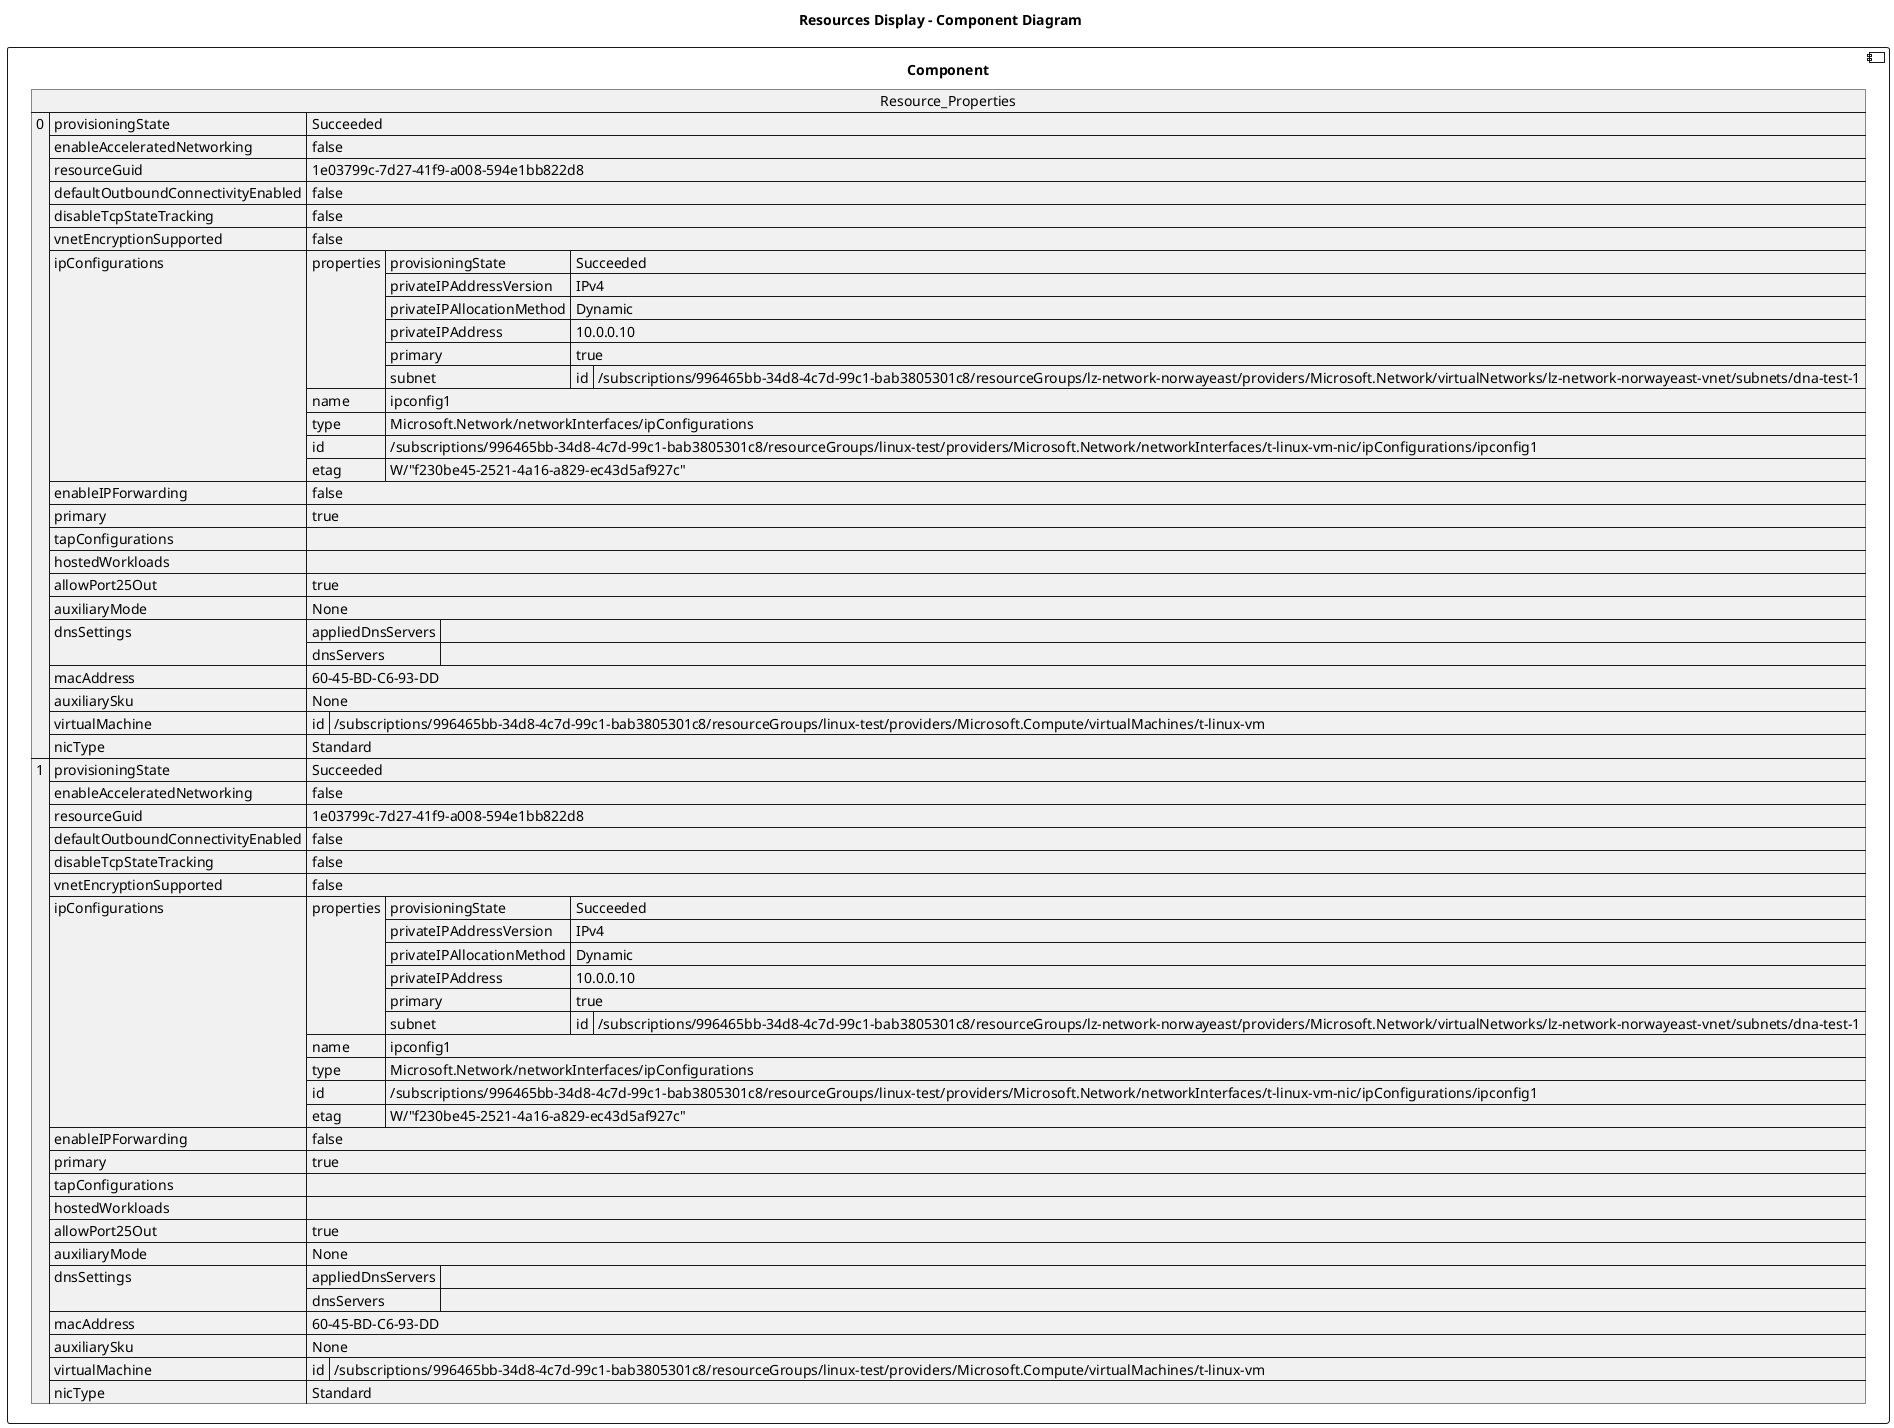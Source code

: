 @startuml

title Resources Display - Component Diagram

component Component {

json  Resource_Properties {
  "0": {
    "provisioningState": "Succeeded",
    "enableAcceleratedNetworking": false,
    "resourceGuid": "1e03799c-7d27-41f9-a008-594e1bb822d8",
    "defaultOutboundConnectivityEnabled": false,
    "disableTcpStateTracking": false,
    "vnetEncryptionSupported": false,
    "ipConfigurations": [
      {
        "properties": {
          "provisioningState": "Succeeded",
          "privateIPAddressVersion": "IPv4",
          "privateIPAllocationMethod": "Dynamic",
          "privateIPAddress": "10.0.0.10",
          "primary": true,
          "subnet": {
            "id": "/subscriptions/996465bb-34d8-4c7d-99c1-bab3805301c8/resourceGroups/lz-network-norwayeast/providers/Microsoft.Network/virtualNetworks/lz-network-norwayeast-vnet/subnets/dna-test-1"
          }
        },
        "name": "ipconfig1",
        "type": "Microsoft.Network/networkInterfaces/ipConfigurations",
        "id": "/subscriptions/996465bb-34d8-4c7d-99c1-bab3805301c8/resourceGroups/linux-test/providers/Microsoft.Network/networkInterfaces/t-linux-vm-nic/ipConfigurations/ipconfig1",
        "etag": "W/\"f230be45-2521-4a16-a829-ec43d5af927c\""
      }
    ],
    "enableIPForwarding": false,
    "primary": true,
    "tapConfigurations": [],
    "hostedWorkloads": [],
    "allowPort25Out": true,
    "auxiliaryMode": "None",
    "dnsSettings": {
      "appliedDnsServers": [],
      "dnsServers": []
    },
    "macAddress": "60-45-BD-C6-93-DD",
    "auxiliarySku": "None",
    "virtualMachine": {
      "id": "/subscriptions/996465bb-34d8-4c7d-99c1-bab3805301c8/resourceGroups/linux-test/providers/Microsoft.Compute/virtualMachines/t-linux-vm"
    },
    "nicType": "Standard"
  },
  "1": {
    "provisioningState": "Succeeded",
    "enableAcceleratedNetworking": false,
    "resourceGuid": "1e03799c-7d27-41f9-a008-594e1bb822d8",
    "defaultOutboundConnectivityEnabled": false,
    "disableTcpStateTracking": false,
    "vnetEncryptionSupported": false,
    "ipConfigurations": [
      {
        "properties": {
          "provisioningState": "Succeeded",
          "privateIPAddressVersion": "IPv4",
          "privateIPAllocationMethod": "Dynamic",
          "privateIPAddress": "10.0.0.10",
          "primary": true,
          "subnet": {
            "id": "/subscriptions/996465bb-34d8-4c7d-99c1-bab3805301c8/resourceGroups/lz-network-norwayeast/providers/Microsoft.Network/virtualNetworks/lz-network-norwayeast-vnet/subnets/dna-test-1"
          }
        },
        "name": "ipconfig1",
        "type": "Microsoft.Network/networkInterfaces/ipConfigurations",
        "id": "/subscriptions/996465bb-34d8-4c7d-99c1-bab3805301c8/resourceGroups/linux-test/providers/Microsoft.Network/networkInterfaces/t-linux-vm-nic/ipConfigurations/ipconfig1",
        "etag": "W/\"f230be45-2521-4a16-a829-ec43d5af927c\""
      }
    ],
    "enableIPForwarding": false,
    "primary": true,
    "tapConfigurations": [],
    "hostedWorkloads": [],
    "allowPort25Out": true,
    "auxiliaryMode": "None",
    "dnsSettings": {
      "appliedDnsServers": [],
      "dnsServers": []
    },
    "macAddress": "60-45-BD-C6-93-DD",
    "auxiliarySku": "None",
    "virtualMachine": {
      "id": "/subscriptions/996465bb-34d8-4c7d-99c1-bab3805301c8/resourceGroups/linux-test/providers/Microsoft.Compute/virtualMachines/t-linux-vm"
    },
    "nicType": "Standard"
  }
}
}
@enduml
